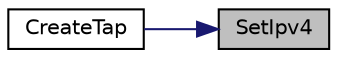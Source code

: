 digraph "SetIpv4"
{
 // LATEX_PDF_SIZE
  edge [fontname="Helvetica",fontsize="10",labelfontname="Helvetica",labelfontsize="10"];
  node [fontname="Helvetica",fontsize="10",shape=record];
  rankdir="RL";
  Node1 [label="SetIpv4",height=0.2,width=0.4,color="black", fillcolor="grey75", style="filled", fontcolor="black",tooltip=" "];
  Node1 -> Node2 [dir="back",color="midnightblue",fontsize="10",style="solid",fontname="Helvetica"];
  Node2 [label="CreateTap",height=0.2,width=0.4,color="black", fillcolor="white", style="filled",URL="$tap-device-creator_8cc.html#adfa72932b0318d125690937ebc451338",tooltip=" "];
}
